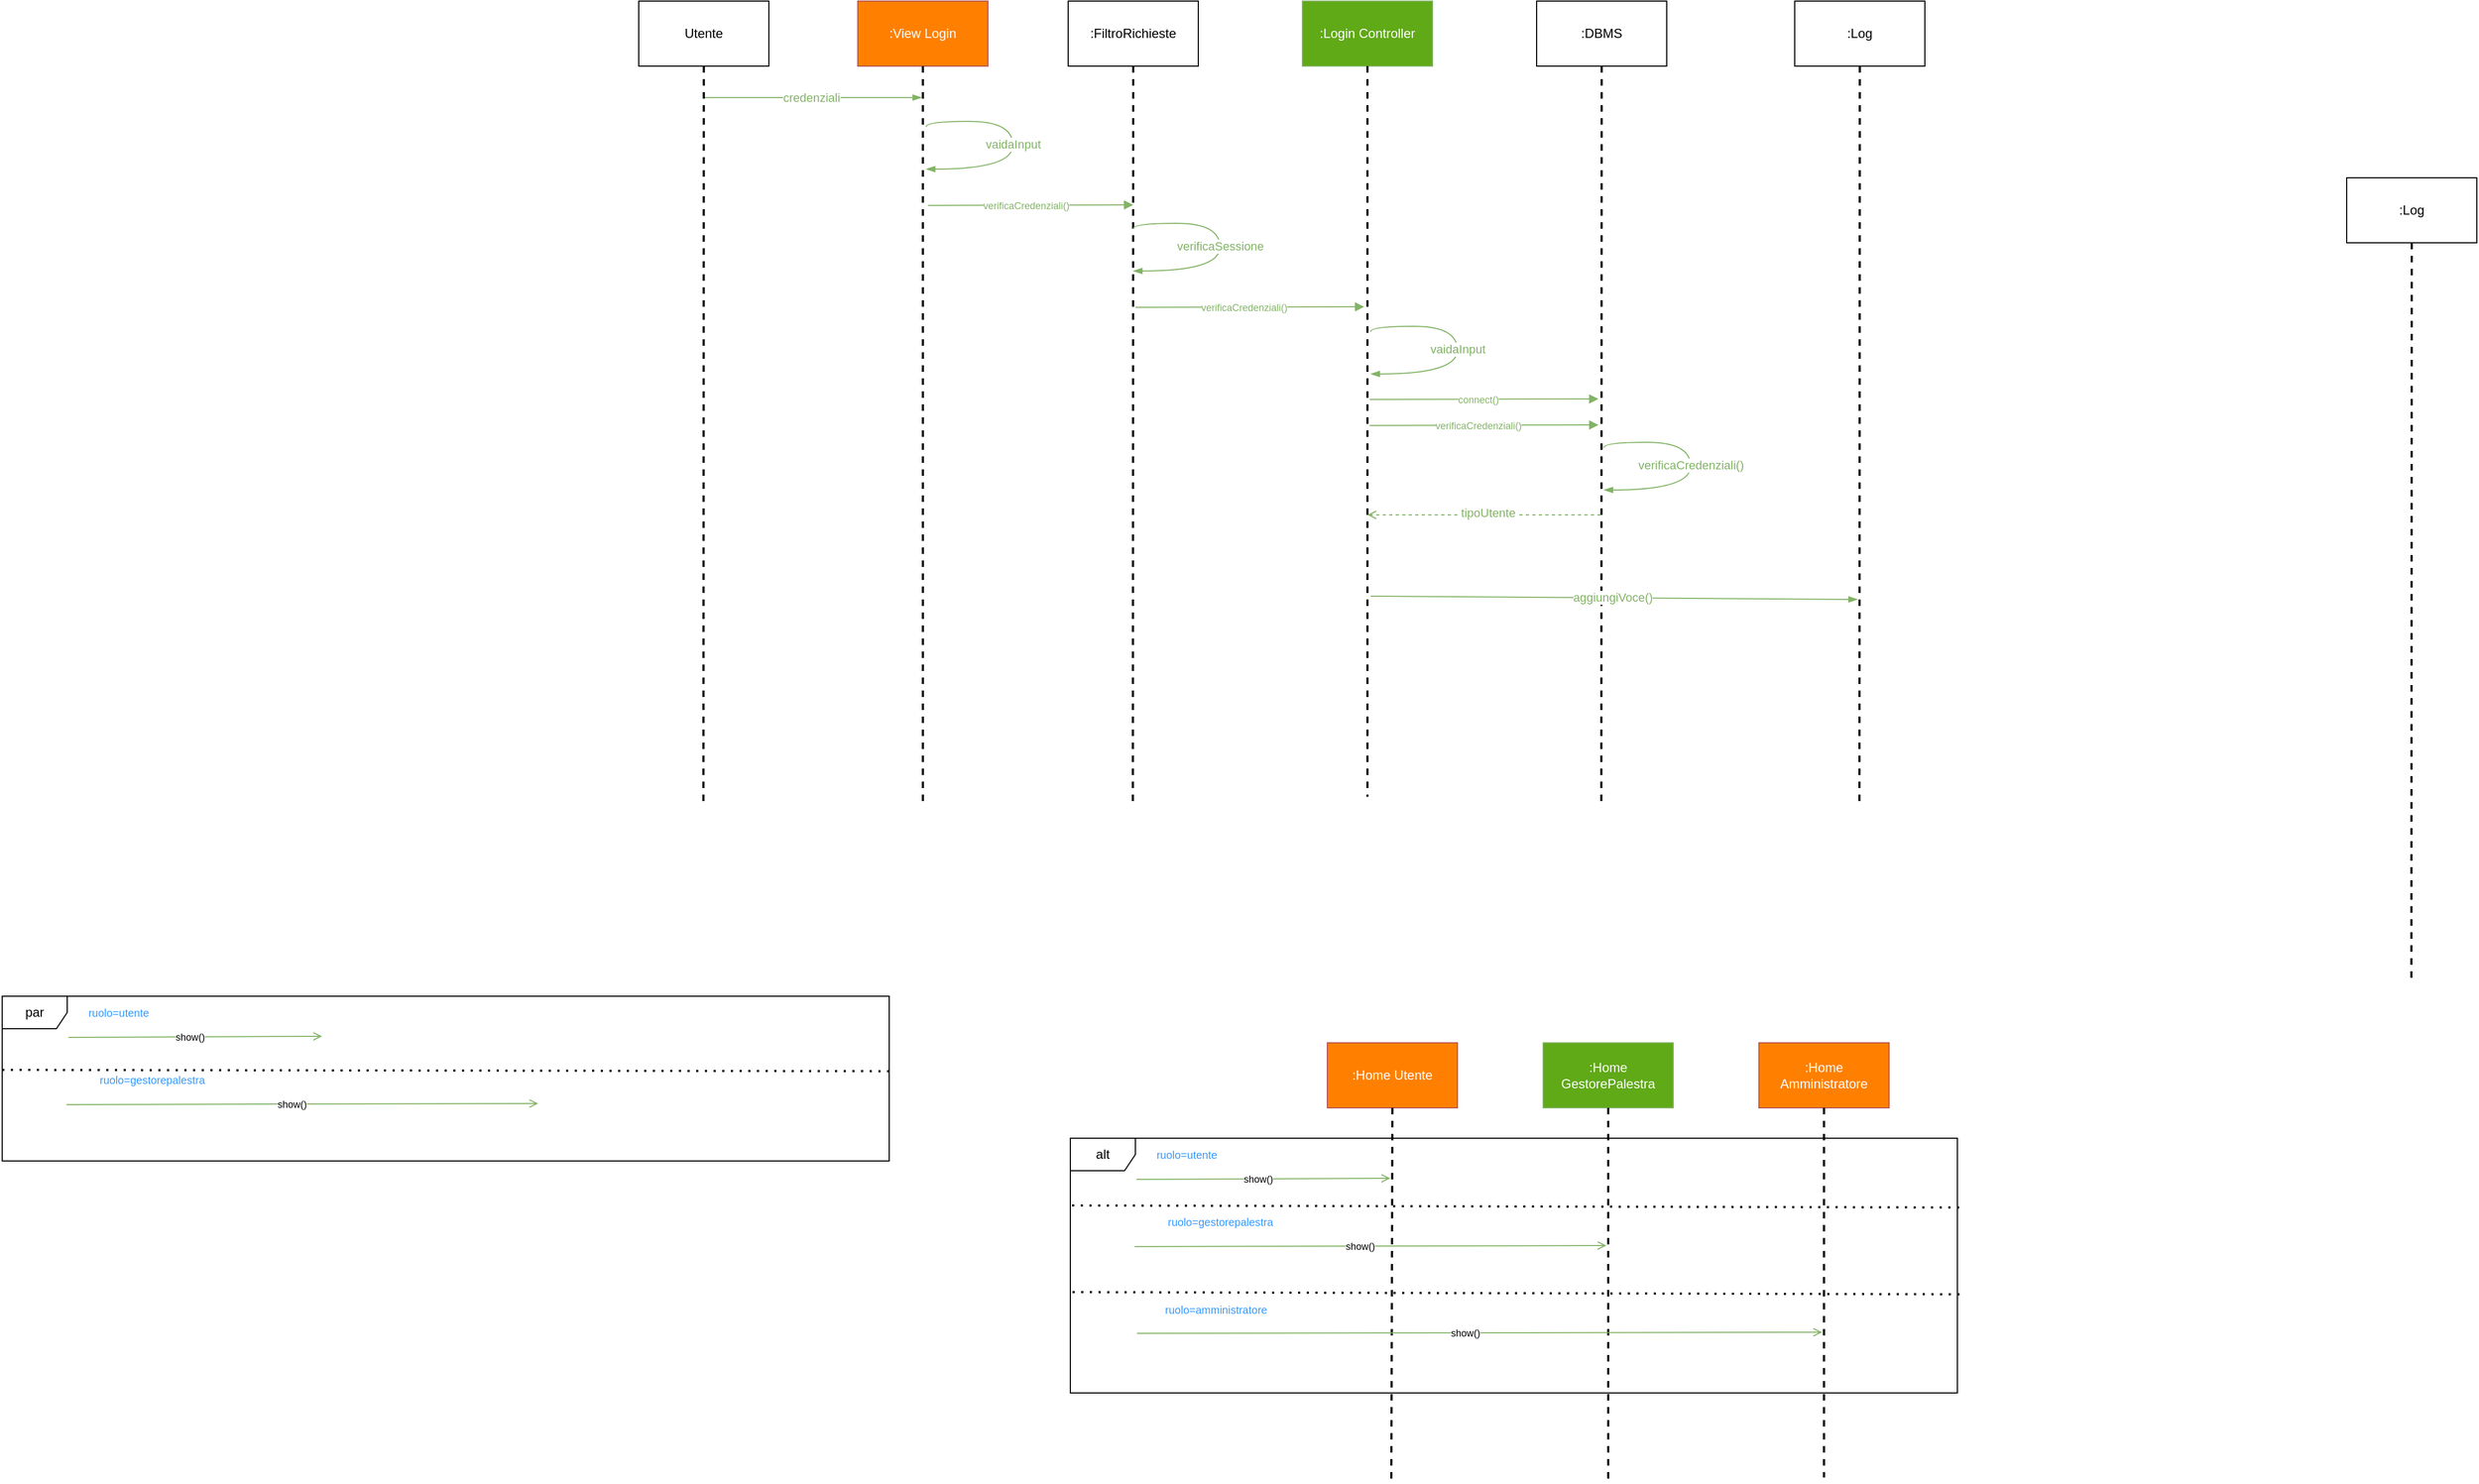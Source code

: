 <mxfile version="24.5.4" type="github">
  <diagram name="Page-1" id="EPxynx0UfB42RSRP4SbU">
    <mxGraphModel dx="2485" dy="981" grid="0" gridSize="10" guides="1" tooltips="1" connect="1" arrows="1" fold="1" page="0" pageScale="1" pageWidth="850" pageHeight="1100" math="0" shadow="0">
      <root>
        <mxCell id="0" />
        <mxCell id="1" parent="0" />
        <mxCell id="0pTQHXL1jcQkz84mhPLr-1" value="&lt;font color=&quot;#ffffff&quot;&gt;:View Login&lt;/font&gt;" style="rounded=0;whiteSpace=wrap;html=1;fillColor=#FF8000;strokeColor=#b85450;" parent="1" vertex="1">
          <mxGeometry x="40" y="40" width="120" height="60" as="geometry" />
        </mxCell>
        <mxCell id="0pTQHXL1jcQkz84mhPLr-2" value="&lt;font color=&quot;#ffffff&quot;&gt;:Login Controller&lt;/font&gt;" style="rounded=0;whiteSpace=wrap;html=1;fillColor=#60A917;strokeColor=#82b366;" parent="1" vertex="1">
          <mxGeometry x="450" y="40" width="120" height="60" as="geometry" />
        </mxCell>
        <mxCell id="0pTQHXL1jcQkz84mhPLr-3" value="" style="endArrow=none;dashed=1;html=1;strokeWidth=2;rounded=0;exitX=0.5;exitY=1;exitDx=0;exitDy=0;" parent="1" source="0pTQHXL1jcQkz84mhPLr-1" edge="1">
          <mxGeometry width="50" height="50" relative="1" as="geometry">
            <mxPoint x="92" y="148" as="sourcePoint" />
            <mxPoint x="100" y="779" as="targetPoint" />
          </mxGeometry>
        </mxCell>
        <mxCell id="0pTQHXL1jcQkz84mhPLr-4" value="" style="endArrow=none;dashed=1;html=1;strokeWidth=2;rounded=0;" parent="1" source="0pTQHXL1jcQkz84mhPLr-2" edge="1">
          <mxGeometry width="50" height="50" relative="1" as="geometry">
            <mxPoint x="509.5" y="104" as="sourcePoint" />
            <mxPoint x="510" y="774" as="targetPoint" />
          </mxGeometry>
        </mxCell>
        <mxCell id="0pTQHXL1jcQkz84mhPLr-7" value="" style="endArrow=block;html=1;rounded=0;fillColor=#d5e8d4;strokeColor=#82b366;endFill=1;exitX=0.126;exitY=0.067;exitDx=0;exitDy=0;exitPerimeter=0;" parent="1" edge="1">
          <mxGeometry width="50" height="50" relative="1" as="geometry">
            <mxPoint x="104.763" y="228.476" as="sourcePoint" />
            <mxPoint x="294" y="228" as="targetPoint" />
          </mxGeometry>
        </mxCell>
        <mxCell id="0pTQHXL1jcQkz84mhPLr-8" value="&lt;font color=&quot;#82b366&quot; style=&quot;font-size: 9px;&quot;&gt;verificaCredenziali()&lt;/font&gt;" style="edgeLabel;html=1;align=center;verticalAlign=middle;resizable=0;points=[];" parent="0pTQHXL1jcQkz84mhPLr-7" vertex="1" connectable="0">
          <mxGeometry x="-0.094" y="1" relative="1" as="geometry">
            <mxPoint x="4" as="offset" />
          </mxGeometry>
        </mxCell>
        <mxCell id="0pTQHXL1jcQkz84mhPLr-13" value="&lt;font color=&quot;#ffffff&quot;&gt;:Home Utente&lt;/font&gt;" style="rounded=0;whiteSpace=wrap;html=1;fillColor=#FF8000;strokeColor=#b85450;" parent="1" vertex="1">
          <mxGeometry x="473" y="1001" width="120" height="60" as="geometry" />
        </mxCell>
        <mxCell id="0pTQHXL1jcQkz84mhPLr-14" value="&lt;div&gt;&lt;font color=&quot;#ffffff&quot;&gt;:Home&lt;/font&gt;&lt;/div&gt;&lt;div&gt;&lt;font color=&quot;#ffffff&quot;&gt;GestorePalestra&lt;br&gt;&lt;/font&gt;&lt;/div&gt;" style="rounded=0;whiteSpace=wrap;html=1;fillColor=#60A917;strokeColor=#82b366;" parent="1" vertex="1">
          <mxGeometry x="672" y="1001" width="120" height="60" as="geometry" />
        </mxCell>
        <mxCell id="0pTQHXL1jcQkz84mhPLr-15" value="" style="endArrow=none;dashed=1;html=1;strokeWidth=2;rounded=0;exitX=0.5;exitY=1;exitDx=0;exitDy=0;" parent="1" source="0pTQHXL1jcQkz84mhPLr-13" edge="1">
          <mxGeometry width="50" height="50" relative="1" as="geometry">
            <mxPoint x="525" y="1109" as="sourcePoint" />
            <mxPoint x="532" y="1405" as="targetPoint" />
          </mxGeometry>
        </mxCell>
        <mxCell id="0pTQHXL1jcQkz84mhPLr-16" value="" style="endArrow=none;dashed=1;html=1;strokeWidth=2;rounded=0;exitX=0.5;exitY=1;exitDx=0;exitDy=0;" parent="1" source="0pTQHXL1jcQkz84mhPLr-14" edge="1">
          <mxGeometry width="50" height="50" relative="1" as="geometry">
            <mxPoint x="732.5" y="1066" as="sourcePoint" />
            <mxPoint x="732" y="1404" as="targetPoint" />
          </mxGeometry>
        </mxCell>
        <mxCell id="0pTQHXL1jcQkz84mhPLr-17" value="&lt;font color=&quot;#ffffff&quot;&gt;:Home Amministratore&lt;/font&gt;" style="rounded=0;whiteSpace=wrap;html=1;fillColor=#FF8000;strokeColor=#b85450;" parent="1" vertex="1">
          <mxGeometry x="871" y="1001" width="120" height="60" as="geometry" />
        </mxCell>
        <mxCell id="0pTQHXL1jcQkz84mhPLr-18" value="" style="endArrow=none;dashed=1;html=1;strokeWidth=2;rounded=0;exitX=0.5;exitY=1;exitDx=0;exitDy=0;" parent="1" source="0pTQHXL1jcQkz84mhPLr-17" edge="1">
          <mxGeometry width="50" height="50" relative="1" as="geometry">
            <mxPoint x="923" y="1109" as="sourcePoint" />
            <mxPoint x="931" y="1402" as="targetPoint" />
          </mxGeometry>
        </mxCell>
        <mxCell id="0pTQHXL1jcQkz84mhPLr-19" value="alt" style="shape=umlFrame;whiteSpace=wrap;html=1;pointerEvents=0;" parent="1" vertex="1">
          <mxGeometry x="236" y="1089" width="818" height="235" as="geometry" />
        </mxCell>
        <mxCell id="0pTQHXL1jcQkz84mhPLr-20" value="" style="endArrow=open;startArrow=none;html=1;rounded=0;startFill=0;endFill=0;fillColor=#d5e8d4;strokeColor=#82b366;" parent="1" edge="1">
          <mxGeometry width="50" height="50" relative="1" as="geometry">
            <mxPoint x="297" y="1127" as="sourcePoint" />
            <mxPoint x="531" y="1126" as="targetPoint" />
          </mxGeometry>
        </mxCell>
        <mxCell id="0pTQHXL1jcQkz84mhPLr-21" value="&lt;font style=&quot;font-size: 9px;&quot;&gt;show()&lt;/font&gt;" style="edgeLabel;html=1;align=center;verticalAlign=middle;resizable=0;points=[];" parent="0pTQHXL1jcQkz84mhPLr-20" vertex="1" connectable="0">
          <mxGeometry x="-0.043" y="1" relative="1" as="geometry">
            <mxPoint as="offset" />
          </mxGeometry>
        </mxCell>
        <mxCell id="0pTQHXL1jcQkz84mhPLr-22" value="" style="endArrow=none;dashed=1;html=1;dashPattern=1 3;strokeWidth=2;rounded=0;exitX=0.002;exitY=0.264;exitDx=0;exitDy=0;exitPerimeter=0;entryX=1.003;entryY=0.272;entryDx=0;entryDy=0;entryPerimeter=0;" parent="1" source="0pTQHXL1jcQkz84mhPLr-19" target="0pTQHXL1jcQkz84mhPLr-19" edge="1">
          <mxGeometry width="50" height="50" relative="1" as="geometry">
            <mxPoint x="603" y="1244" as="sourcePoint" />
            <mxPoint x="653" y="1194" as="targetPoint" />
          </mxGeometry>
        </mxCell>
        <mxCell id="0pTQHXL1jcQkz84mhPLr-23" value="&lt;font color=&quot;#3399ff&quot; style=&quot;font-size: 10px;&quot;&gt;ruolo=utente&lt;/font&gt;" style="text;html=1;align=center;verticalAlign=middle;resizable=0;points=[];autosize=1;strokeColor=none;fillColor=none;" parent="1" vertex="1">
          <mxGeometry x="295.25" y="1089" width="96" height="29" as="geometry" />
        </mxCell>
        <mxCell id="0pTQHXL1jcQkz84mhPLr-24" value="" style="endArrow=none;dashed=1;html=1;dashPattern=1 3;strokeWidth=2;rounded=0;exitX=0.002;exitY=0.264;exitDx=0;exitDy=0;exitPerimeter=0;entryX=1.003;entryY=0.272;entryDx=0;entryDy=0;entryPerimeter=0;" parent="1" edge="1">
          <mxGeometry width="50" height="50" relative="1" as="geometry">
            <mxPoint x="238" y="1231" as="sourcePoint" />
            <mxPoint x="1056" y="1233" as="targetPoint" />
          </mxGeometry>
        </mxCell>
        <mxCell id="0pTQHXL1jcQkz84mhPLr-25" value="" style="endArrow=open;startArrow=none;html=1;rounded=0;startFill=0;endFill=0;fillColor=#d5e8d4;strokeColor=#82b366;" parent="1" edge="1">
          <mxGeometry width="50" height="50" relative="1" as="geometry">
            <mxPoint x="295.25" y="1189" as="sourcePoint" />
            <mxPoint x="730.25" y="1188" as="targetPoint" />
          </mxGeometry>
        </mxCell>
        <mxCell id="0pTQHXL1jcQkz84mhPLr-26" value="&lt;font style=&quot;font-size: 9px;&quot;&gt;show()&lt;/font&gt;" style="edgeLabel;html=1;align=center;verticalAlign=middle;resizable=0;points=[];" parent="0pTQHXL1jcQkz84mhPLr-25" vertex="1" connectable="0">
          <mxGeometry x="-0.043" y="1" relative="1" as="geometry">
            <mxPoint as="offset" />
          </mxGeometry>
        </mxCell>
        <mxCell id="0pTQHXL1jcQkz84mhPLr-27" value="&lt;font color=&quot;#3399ff&quot; style=&quot;font-size: 10px;&quot;&gt;ruolo=gestorepalestra&lt;br&gt;&lt;/font&gt;" style="text;html=1;align=center;verticalAlign=middle;resizable=0;points=[];autosize=1;strokeColor=none;fillColor=none;" parent="1" vertex="1">
          <mxGeometry x="297.5" y="1151" width="153" height="29" as="geometry" />
        </mxCell>
        <mxCell id="0pTQHXL1jcQkz84mhPLr-28" value="" style="endArrow=open;startArrow=none;html=1;rounded=0;startFill=0;endFill=0;fillColor=#d5e8d4;strokeColor=#82b366;" parent="1" edge="1">
          <mxGeometry width="50" height="50" relative="1" as="geometry">
            <mxPoint x="297.5" y="1269" as="sourcePoint" />
            <mxPoint x="929.25" y="1268" as="targetPoint" />
          </mxGeometry>
        </mxCell>
        <mxCell id="0pTQHXL1jcQkz84mhPLr-29" value="&lt;font style=&quot;font-size: 9px;&quot;&gt;show()&lt;/font&gt;" style="edgeLabel;html=1;align=center;verticalAlign=middle;resizable=0;points=[];" parent="0pTQHXL1jcQkz84mhPLr-28" vertex="1" connectable="0">
          <mxGeometry x="-0.043" y="1" relative="1" as="geometry">
            <mxPoint as="offset" />
          </mxGeometry>
        </mxCell>
        <mxCell id="0pTQHXL1jcQkz84mhPLr-30" value="&lt;font color=&quot;#3399ff&quot; style=&quot;font-size: 10px;&quot;&gt;ruolo=amministratore&lt;/font&gt;" style="text;html=1;align=center;verticalAlign=middle;resizable=0;points=[];autosize=1;strokeColor=none;fillColor=none;" parent="1" vertex="1">
          <mxGeometry x="314.25" y="1234" width="112" height="26" as="geometry" />
        </mxCell>
        <mxCell id="0pTQHXL1jcQkz84mhPLr-32" value="&lt;div&gt;Utente&lt;/div&gt;" style="rounded=0;whiteSpace=wrap;html=1;" parent="1" vertex="1">
          <mxGeometry x="-162" y="40" width="120" height="60" as="geometry" />
        </mxCell>
        <mxCell id="0pTQHXL1jcQkz84mhPLr-34" value="" style="endArrow=blockThin;html=1;rounded=0;endFill=1;fillColor=#d5e8d4;strokeColor=#82b366;" parent="1" edge="1">
          <mxGeometry width="50" height="50" relative="1" as="geometry">
            <mxPoint x="-102" y="129" as="sourcePoint" />
            <mxPoint x="99" y="129" as="targetPoint" />
          </mxGeometry>
        </mxCell>
        <mxCell id="0pTQHXL1jcQkz84mhPLr-35" value="&lt;font color=&quot;#82b366&quot;&gt;credenziali&lt;/font&gt;" style="edgeLabel;html=1;align=center;verticalAlign=middle;resizable=0;points=[];" parent="0pTQHXL1jcQkz84mhPLr-34" vertex="1" connectable="0">
          <mxGeometry x="-0.015" relative="1" as="geometry">
            <mxPoint as="offset" />
          </mxGeometry>
        </mxCell>
        <mxCell id="0pTQHXL1jcQkz84mhPLr-37" value="&lt;div&gt;:FiltroRichieste&lt;/div&gt;" style="rounded=0;whiteSpace=wrap;html=1;" parent="1" vertex="1">
          <mxGeometry x="234" y="40" width="120" height="60" as="geometry" />
        </mxCell>
        <mxCell id="0pTQHXL1jcQkz84mhPLr-40" value="" style="endArrow=none;dashed=1;html=1;strokeWidth=2;rounded=0;exitX=0.5;exitY=1;exitDx=0;exitDy=0;" parent="1" source="0pTQHXL1jcQkz84mhPLr-32" edge="1">
          <mxGeometry width="50" height="50" relative="1" as="geometry">
            <mxPoint x="-102.34" y="100" as="sourcePoint" />
            <mxPoint x="-102.34" y="779" as="targetPoint" />
          </mxGeometry>
        </mxCell>
        <mxCell id="0pTQHXL1jcQkz84mhPLr-41" value="" style="endArrow=none;dashed=1;html=1;strokeWidth=2;rounded=0;exitX=0.5;exitY=1;exitDx=0;exitDy=0;" parent="1" source="0pTQHXL1jcQkz84mhPLr-37" edge="1">
          <mxGeometry width="50" height="50" relative="1" as="geometry">
            <mxPoint x="293.66" y="105" as="sourcePoint" />
            <mxPoint x="293.66" y="784" as="targetPoint" />
          </mxGeometry>
        </mxCell>
        <mxCell id="0pTQHXL1jcQkz84mhPLr-47" value="" style="endArrow=blockThin;html=1;rounded=0;edgeStyle=orthogonalEdgeStyle;curved=1;endFill=1;strokeColor=#82B366;" parent="1" edge="1">
          <mxGeometry width="50" height="50" relative="1" as="geometry">
            <mxPoint x="103" y="156" as="sourcePoint" />
            <mxPoint x="103" y="195" as="targetPoint" />
            <Array as="points">
              <mxPoint x="103" y="151" />
              <mxPoint x="183" y="151" />
              <mxPoint x="183" y="195" />
            </Array>
          </mxGeometry>
        </mxCell>
        <mxCell id="0pTQHXL1jcQkz84mhPLr-48" value="&lt;font color=&quot;#82b366&quot;&gt;vaidaInput&lt;/font&gt;" style="edgeLabel;html=1;align=center;verticalAlign=middle;resizable=0;points=[];" parent="0pTQHXL1jcQkz84mhPLr-47" vertex="1" connectable="0">
          <mxGeometry x="0.009" relative="1" as="geometry">
            <mxPoint as="offset" />
          </mxGeometry>
        </mxCell>
        <mxCell id="0pTQHXL1jcQkz84mhPLr-49" value="" style="endArrow=blockThin;html=1;rounded=0;edgeStyle=orthogonalEdgeStyle;curved=1;endFill=1;strokeColor=#82B366;" parent="1" edge="1">
          <mxGeometry width="50" height="50" relative="1" as="geometry">
            <mxPoint x="294" y="249.97" as="sourcePoint" />
            <mxPoint x="294" y="288.97" as="targetPoint" />
            <Array as="points">
              <mxPoint x="294" y="244.97" />
              <mxPoint x="374" y="244.97" />
              <mxPoint x="374" y="288.97" />
            </Array>
          </mxGeometry>
        </mxCell>
        <mxCell id="0pTQHXL1jcQkz84mhPLr-50" value="&lt;font color=&quot;#82b366&quot;&gt;verificaSessione&lt;/font&gt;" style="edgeLabel;html=1;align=center;verticalAlign=middle;resizable=0;points=[];" parent="0pTQHXL1jcQkz84mhPLr-49" vertex="1" connectable="0">
          <mxGeometry x="0.009" relative="1" as="geometry">
            <mxPoint as="offset" />
          </mxGeometry>
        </mxCell>
        <mxCell id="0pTQHXL1jcQkz84mhPLr-51" value="" style="endArrow=block;html=1;rounded=0;fillColor=#d5e8d4;strokeColor=#82b366;endFill=1;exitX=0.126;exitY=0.067;exitDx=0;exitDy=0;exitPerimeter=0;" parent="1" edge="1">
          <mxGeometry width="50" height="50" relative="1" as="geometry">
            <mxPoint x="296" y="322.48" as="sourcePoint" />
            <mxPoint x="507" y="322" as="targetPoint" />
          </mxGeometry>
        </mxCell>
        <mxCell id="0pTQHXL1jcQkz84mhPLr-52" value="&lt;font color=&quot;#82b366&quot; style=&quot;font-size: 9px;&quot;&gt;verificaCredenziali()&lt;/font&gt;" style="edgeLabel;html=1;align=center;verticalAlign=middle;resizable=0;points=[];" parent="0pTQHXL1jcQkz84mhPLr-51" vertex="1" connectable="0">
          <mxGeometry x="-0.094" y="1" relative="1" as="geometry">
            <mxPoint x="4" as="offset" />
          </mxGeometry>
        </mxCell>
        <mxCell id="0pTQHXL1jcQkz84mhPLr-53" value="&lt;div&gt;:DBMS&lt;/div&gt;" style="rounded=0;whiteSpace=wrap;html=1;" parent="1" vertex="1">
          <mxGeometry x="666" y="40" width="120" height="60" as="geometry" />
        </mxCell>
        <mxCell id="0pTQHXL1jcQkz84mhPLr-54" value="" style="endArrow=none;dashed=1;html=1;strokeWidth=2;rounded=0;exitX=0.5;exitY=1;exitDx=0;exitDy=0;" parent="1" source="0pTQHXL1jcQkz84mhPLr-53" edge="1">
          <mxGeometry width="50" height="50" relative="1" as="geometry">
            <mxPoint x="725.66" y="105" as="sourcePoint" />
            <mxPoint x="725.66" y="784" as="targetPoint" />
          </mxGeometry>
        </mxCell>
        <mxCell id="0pTQHXL1jcQkz84mhPLr-55" value="" style="endArrow=blockThin;html=1;rounded=0;edgeStyle=orthogonalEdgeStyle;curved=1;endFill=1;strokeColor=#82B366;" parent="1" edge="1">
          <mxGeometry width="50" height="50" relative="1" as="geometry">
            <mxPoint x="728" y="452" as="sourcePoint" />
            <mxPoint x="728" y="491" as="targetPoint" />
            <Array as="points">
              <mxPoint x="728" y="447" />
              <mxPoint x="808" y="447" />
              <mxPoint x="808" y="491" />
            </Array>
          </mxGeometry>
        </mxCell>
        <mxCell id="0pTQHXL1jcQkz84mhPLr-56" value="&lt;font color=&quot;#82b366&quot;&gt;verificaCredenziali()&lt;/font&gt;" style="edgeLabel;html=1;align=center;verticalAlign=middle;resizable=0;points=[];" parent="0pTQHXL1jcQkz84mhPLr-55" vertex="1" connectable="0">
          <mxGeometry x="0.009" relative="1" as="geometry">
            <mxPoint as="offset" />
          </mxGeometry>
        </mxCell>
        <mxCell id="0pTQHXL1jcQkz84mhPLr-58" value="" style="endArrow=blockThin;html=1;rounded=0;edgeStyle=orthogonalEdgeStyle;curved=1;endFill=1;strokeColor=#82B366;" parent="1" edge="1">
          <mxGeometry width="50" height="50" relative="1" as="geometry">
            <mxPoint x="512.97" y="344.97" as="sourcePoint" />
            <mxPoint x="512.97" y="383.97" as="targetPoint" />
            <Array as="points">
              <mxPoint x="512.97" y="339.97" />
              <mxPoint x="592.97" y="339.97" />
              <mxPoint x="592.97" y="383.97" />
            </Array>
          </mxGeometry>
        </mxCell>
        <mxCell id="0pTQHXL1jcQkz84mhPLr-59" value="&lt;font color=&quot;#82b366&quot;&gt;vaidaInput&lt;/font&gt;" style="edgeLabel;html=1;align=center;verticalAlign=middle;resizable=0;points=[];" parent="0pTQHXL1jcQkz84mhPLr-58" vertex="1" connectable="0">
          <mxGeometry x="0.009" relative="1" as="geometry">
            <mxPoint as="offset" />
          </mxGeometry>
        </mxCell>
        <mxCell id="wcxyHPJkFOmuOUd7m39J-1" value="" style="endArrow=block;html=1;rounded=0;fillColor=#d5e8d4;strokeColor=#82b366;endFill=1;exitX=0.126;exitY=0.067;exitDx=0;exitDy=0;exitPerimeter=0;" edge="1" parent="1">
          <mxGeometry width="50" height="50" relative="1" as="geometry">
            <mxPoint x="512" y="431.48" as="sourcePoint" />
            <mxPoint x="723" y="431" as="targetPoint" />
          </mxGeometry>
        </mxCell>
        <mxCell id="wcxyHPJkFOmuOUd7m39J-2" value="&lt;font color=&quot;#82b366&quot; style=&quot;font-size: 9px;&quot;&gt;verificaCredenziali()&lt;/font&gt;" style="edgeLabel;html=1;align=center;verticalAlign=middle;resizable=0;points=[];" vertex="1" connectable="0" parent="wcxyHPJkFOmuOUd7m39J-1">
          <mxGeometry x="-0.094" y="1" relative="1" as="geometry">
            <mxPoint x="4" as="offset" />
          </mxGeometry>
        </mxCell>
        <mxCell id="wcxyHPJkFOmuOUd7m39J-3" value="" style="endArrow=block;html=1;rounded=0;fillColor=#d5e8d4;strokeColor=#82b366;endFill=1;exitX=0.126;exitY=0.067;exitDx=0;exitDy=0;exitPerimeter=0;" edge="1" parent="1">
          <mxGeometry width="50" height="50" relative="1" as="geometry">
            <mxPoint x="512" y="407.48" as="sourcePoint" />
            <mxPoint x="723" y="407" as="targetPoint" />
          </mxGeometry>
        </mxCell>
        <mxCell id="wcxyHPJkFOmuOUd7m39J-4" value="&lt;font color=&quot;#82b366&quot; style=&quot;font-size: 9px;&quot;&gt;connect()&lt;/font&gt;" style="edgeLabel;html=1;align=center;verticalAlign=middle;resizable=0;points=[];" vertex="1" connectable="0" parent="wcxyHPJkFOmuOUd7m39J-3">
          <mxGeometry x="-0.094" y="1" relative="1" as="geometry">
            <mxPoint x="4" as="offset" />
          </mxGeometry>
        </mxCell>
        <mxCell id="wcxyHPJkFOmuOUd7m39J-5" value="" style="endArrow=open;dashed=1;html=1;rounded=0;endFill=0;fillColor=#d5e8d4;strokeColor=#82b366;" edge="1" parent="1">
          <mxGeometry width="50" height="50" relative="1" as="geometry">
            <mxPoint x="725" y="514" as="sourcePoint" />
            <mxPoint x="510" y="514" as="targetPoint" />
          </mxGeometry>
        </mxCell>
        <mxCell id="wcxyHPJkFOmuOUd7m39J-6" value="&lt;font color=&quot;#82b366&quot;&gt;tipoUtente&lt;/font&gt;" style="edgeLabel;html=1;align=center;verticalAlign=middle;resizable=0;points=[];" vertex="1" connectable="0" parent="wcxyHPJkFOmuOUd7m39J-5">
          <mxGeometry x="-0.033" y="-2" relative="1" as="geometry">
            <mxPoint as="offset" />
          </mxGeometry>
        </mxCell>
        <mxCell id="wcxyHPJkFOmuOUd7m39J-8" value="par" style="shape=umlFrame;whiteSpace=wrap;html=1;pointerEvents=0;" vertex="1" parent="1">
          <mxGeometry x="-749" y="958" width="818" height="152" as="geometry" />
        </mxCell>
        <mxCell id="wcxyHPJkFOmuOUd7m39J-9" value="" style="endArrow=open;startArrow=none;html=1;rounded=0;startFill=0;endFill=0;fillColor=#d5e8d4;strokeColor=#82b366;" edge="1" parent="1">
          <mxGeometry width="50" height="50" relative="1" as="geometry">
            <mxPoint x="-688" y="996" as="sourcePoint" />
            <mxPoint x="-454" y="995" as="targetPoint" />
          </mxGeometry>
        </mxCell>
        <mxCell id="wcxyHPJkFOmuOUd7m39J-10" value="&lt;font style=&quot;font-size: 9px;&quot;&gt;show()&lt;/font&gt;" style="edgeLabel;html=1;align=center;verticalAlign=middle;resizable=0;points=[];" vertex="1" connectable="0" parent="wcxyHPJkFOmuOUd7m39J-9">
          <mxGeometry x="-0.043" y="1" relative="1" as="geometry">
            <mxPoint as="offset" />
          </mxGeometry>
        </mxCell>
        <mxCell id="wcxyHPJkFOmuOUd7m39J-11" value="" style="endArrow=none;dashed=1;html=1;dashPattern=1 3;strokeWidth=2;rounded=0;exitX=0.002;exitY=0.264;exitDx=0;exitDy=0;exitPerimeter=0;entryX=1.003;entryY=0.272;entryDx=0;entryDy=0;entryPerimeter=0;" edge="1" parent="1">
          <mxGeometry width="50" height="50" relative="1" as="geometry">
            <mxPoint x="-749.004" y="1025.998" as="sourcePoint" />
            <mxPoint x="69.814" y="1027.214" as="targetPoint" />
          </mxGeometry>
        </mxCell>
        <mxCell id="wcxyHPJkFOmuOUd7m39J-12" value="&lt;font color=&quot;#3399ff&quot; style=&quot;font-size: 10px;&quot;&gt;ruolo=utente&lt;/font&gt;" style="text;html=1;align=center;verticalAlign=middle;resizable=0;points=[];autosize=1;strokeColor=none;fillColor=none;" vertex="1" parent="1">
          <mxGeometry x="-689.75" y="958" width="96" height="29" as="geometry" />
        </mxCell>
        <mxCell id="wcxyHPJkFOmuOUd7m39J-14" value="" style="endArrow=open;startArrow=none;html=1;rounded=0;startFill=0;endFill=0;fillColor=#d5e8d4;strokeColor=#82b366;" edge="1" parent="1">
          <mxGeometry width="50" height="50" relative="1" as="geometry">
            <mxPoint x="-689.75" y="1058" as="sourcePoint" />
            <mxPoint x="-254.75" y="1057" as="targetPoint" />
          </mxGeometry>
        </mxCell>
        <mxCell id="wcxyHPJkFOmuOUd7m39J-15" value="&lt;font style=&quot;font-size: 9px;&quot;&gt;show()&lt;/font&gt;" style="edgeLabel;html=1;align=center;verticalAlign=middle;resizable=0;points=[];" vertex="1" connectable="0" parent="wcxyHPJkFOmuOUd7m39J-14">
          <mxGeometry x="-0.043" y="1" relative="1" as="geometry">
            <mxPoint as="offset" />
          </mxGeometry>
        </mxCell>
        <mxCell id="wcxyHPJkFOmuOUd7m39J-16" value="&lt;font color=&quot;#3399ff&quot; style=&quot;font-size: 10px;&quot;&gt;ruolo=gestorepalestra&lt;br&gt;&lt;/font&gt;" style="text;html=1;align=center;verticalAlign=middle;resizable=0;points=[];autosize=1;strokeColor=none;fillColor=none;" vertex="1" parent="1">
          <mxGeometry x="-687.5" y="1020" width="153" height="29" as="geometry" />
        </mxCell>
        <mxCell id="wcxyHPJkFOmuOUd7m39J-20" value="&lt;div&gt;:Log&lt;/div&gt;" style="rounded=0;whiteSpace=wrap;html=1;" vertex="1" parent="1">
          <mxGeometry x="1413" y="203" width="120" height="60" as="geometry" />
        </mxCell>
        <mxCell id="wcxyHPJkFOmuOUd7m39J-21" value="" style="endArrow=none;dashed=1;html=1;strokeWidth=2;rounded=0;exitX=0.5;exitY=1;exitDx=0;exitDy=0;" edge="1" source="wcxyHPJkFOmuOUd7m39J-20" parent="1">
          <mxGeometry width="50" height="50" relative="1" as="geometry">
            <mxPoint x="1472.66" y="268" as="sourcePoint" />
            <mxPoint x="1472.66" y="947" as="targetPoint" />
          </mxGeometry>
        </mxCell>
        <mxCell id="wcxyHPJkFOmuOUd7m39J-24" value="&lt;div&gt;:Log&lt;/div&gt;" style="rounded=0;whiteSpace=wrap;html=1;" vertex="1" parent="1">
          <mxGeometry x="904" y="40" width="120" height="60" as="geometry" />
        </mxCell>
        <mxCell id="wcxyHPJkFOmuOUd7m39J-25" value="" style="endArrow=none;dashed=1;html=1;strokeWidth=2;rounded=0;exitX=0.5;exitY=1;exitDx=0;exitDy=0;" edge="1" source="wcxyHPJkFOmuOUd7m39J-24" parent="1">
          <mxGeometry width="50" height="50" relative="1" as="geometry">
            <mxPoint x="963.66" y="105" as="sourcePoint" />
            <mxPoint x="963.66" y="784" as="targetPoint" />
          </mxGeometry>
        </mxCell>
        <mxCell id="wcxyHPJkFOmuOUd7m39J-26" value="" style="endArrow=blockThin;html=1;rounded=0;endFill=1;fillColor=#d5e8d4;strokeColor=#82b366;" edge="1" parent="1">
          <mxGeometry width="50" height="50" relative="1" as="geometry">
            <mxPoint x="513" y="589" as="sourcePoint" />
            <mxPoint x="962" y="592" as="targetPoint" />
          </mxGeometry>
        </mxCell>
        <mxCell id="wcxyHPJkFOmuOUd7m39J-27" value="&lt;font color=&quot;#82b366&quot;&gt;aggiungiVoce()&lt;/font&gt;" style="edgeLabel;html=1;align=center;verticalAlign=middle;resizable=0;points=[];" vertex="1" connectable="0" parent="wcxyHPJkFOmuOUd7m39J-26">
          <mxGeometry x="-0.007" y="1" relative="1" as="geometry">
            <mxPoint as="offset" />
          </mxGeometry>
        </mxCell>
      </root>
    </mxGraphModel>
  </diagram>
</mxfile>
